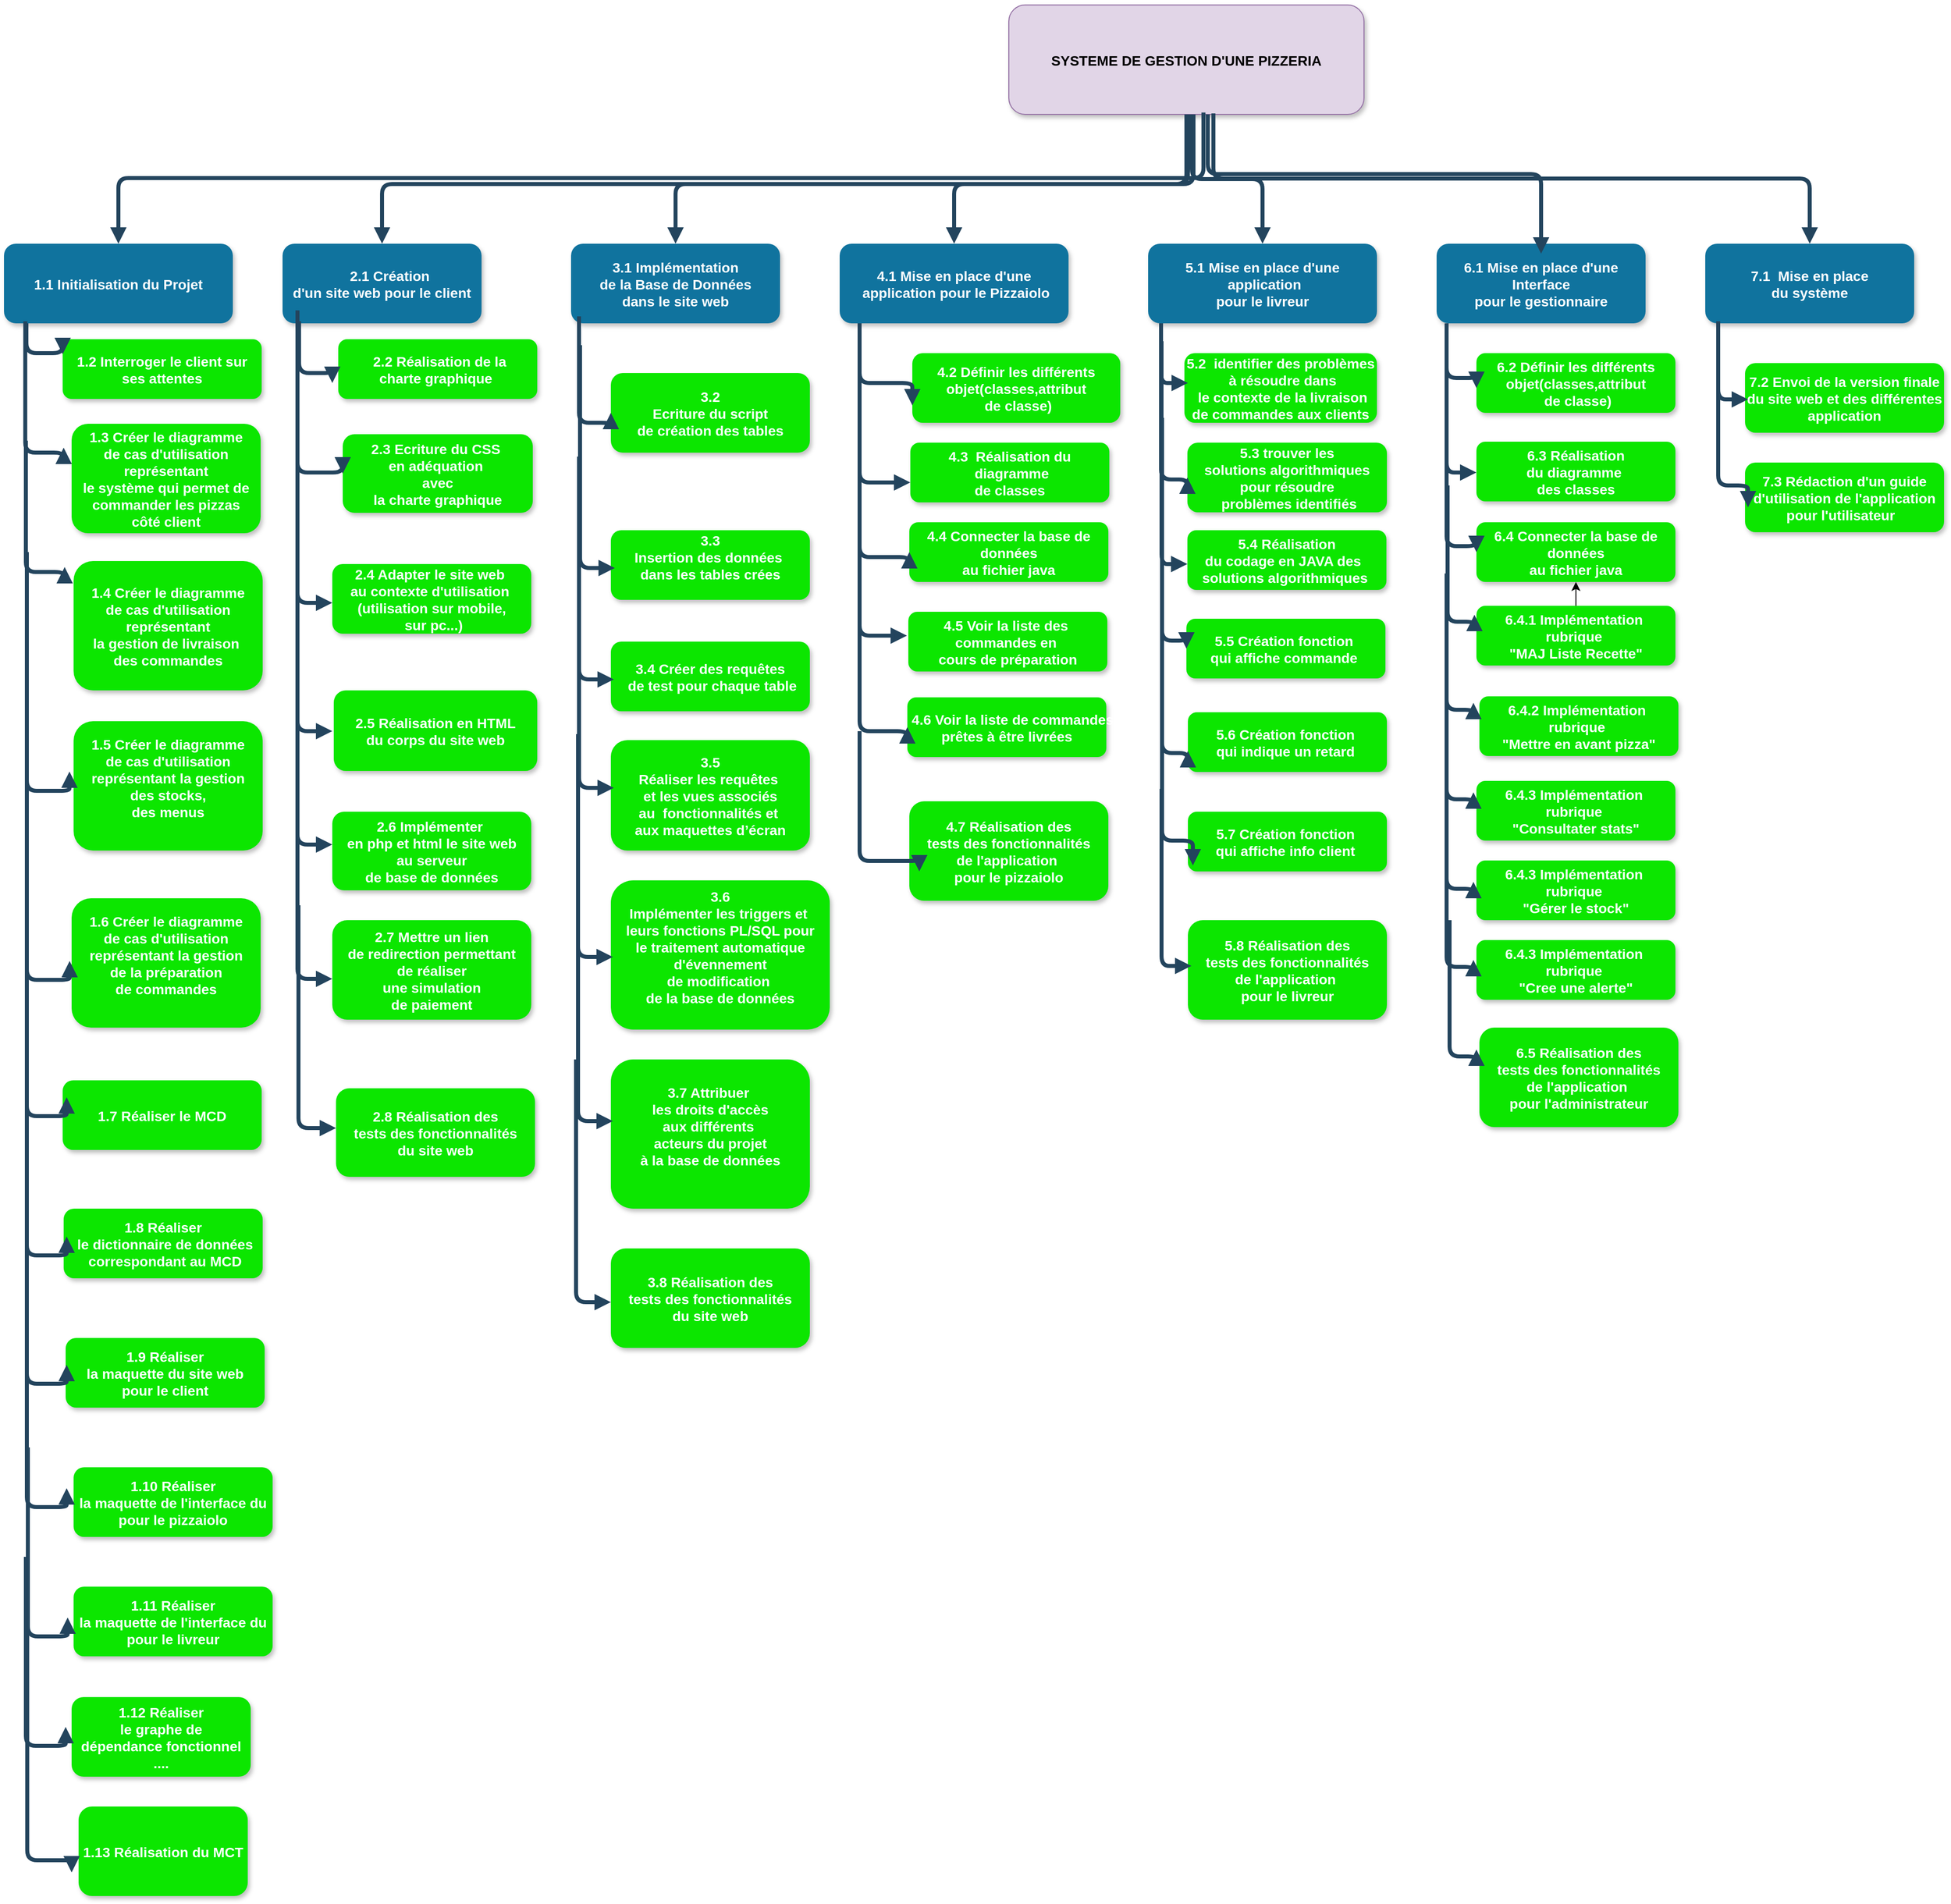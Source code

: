 <mxfile version="22.1.5" type="embed">
  <diagram name="Page-1" id="97916047-d0de-89f5-080d-49f4d83e522f">
    <mxGraphModel grid="1" page="1" gridSize="10" guides="1" tooltips="1" connect="1" arrows="1" fold="1" pageScale="1.5" pageWidth="1169" pageHeight="827" background="none" math="0" shadow="0">
      <root>
        <mxCell id="0" />
        <mxCell id="1" parent="0" />
        <mxCell id="b4056XEYe8AHmECYIVjG-31" value=" 2.2 Réalisation de la &#xa;charte graphique  " style="rounded=1;fillColor=#0ce600;strokeColor=none;shadow=1;gradientColor=none;fontStyle=1;fontColor=#FFFFFF;fontSize=14;" vertex="1" parent="1">
          <mxGeometry x="-684" y="496" width="200" height="60" as="geometry" />
        </mxCell>
        <mxCell id="2" value="SYSTEME DE GESTION D&#39;UNE PIZZERIA" style="rounded=1;fillColor=#e1d5e7;strokeColor=#9673a6;shadow=1;fontStyle=1;fontSize=14;" vertex="1" parent="1">
          <mxGeometry x="-10" y="160" width="357" height="110" as="geometry" />
        </mxCell>
        <mxCell id="4" value="    2.1 Création &#xa;d&#39;un site web pour le client" style="rounded=1;fillColor=#10739E;strokeColor=none;shadow=1;gradientColor=none;fontStyle=1;fontColor=#FFFFFF;fontSize=14;" vertex="1" parent="1">
          <mxGeometry x="-740" y="400" width="200" height="80" as="geometry" />
        </mxCell>
        <mxCell id="5" value="4.1 Mise en place d&#39;une&#xa; application pour le Pizzaiolo" style="rounded=1;fillColor=#10739E;strokeColor=none;shadow=1;gradientColor=none;fontStyle=1;fontColor=#FFFFFF;fontSize=14;" vertex="1" parent="1">
          <mxGeometry x="-180" y="400" width="230" height="80" as="geometry" />
        </mxCell>
        <mxCell id="6" value="5.1 Mise en place d&#39;une&#xa; application &#xa;pour le livreur" style="rounded=1;fillColor=#10739E;strokeColor=none;shadow=1;gradientColor=none;fontStyle=1;fontColor=#FFFFFF;fontSize=14;" vertex="1" parent="1">
          <mxGeometry x="130" y="400" width="230" height="80" as="geometry" />
        </mxCell>
        <mxCell id="13" value="6.1 Mise en place d&#39;une &#xa;Interface &#xa;pour le gestionnaire" style="rounded=1;fillColor=#10739E;strokeColor=none;shadow=1;gradientColor=none;fontStyle=1;fontColor=#FFFFFF;fontSize=14;" vertex="1" parent="1">
          <mxGeometry x="420" y="400" width="210" height="80" as="geometry" />
        </mxCell>
        <mxCell id="31" value="" style="edgeStyle=elbowEdgeStyle;elbow=vertical;strokeWidth=4;endArrow=block;endFill=1;fontStyle=1;strokeColor=#23445D;exitX=0.52;exitY=1;exitDx=0;exitDy=0;exitPerimeter=0;" edge="1" parent="1" source="2" target="4">
          <mxGeometry x="22" y="165.5" width="100" height="100" as="geometry">
            <mxPoint x="52" y="363" as="sourcePoint" />
            <mxPoint x="-488" y="155.5" as="targetPoint" />
            <Array as="points">
              <mxPoint x="-640" y="340" />
            </Array>
          </mxGeometry>
        </mxCell>
        <mxCell id="4dZL3PQgn-NynQh2-9eJ-55" value="" style="edgeStyle=elbowEdgeStyle;elbow=vertical;strokeWidth=4;endArrow=block;endFill=1;fontStyle=1;strokeColor=#23445D;entryX=0.5;entryY=0;entryDx=0;entryDy=0;" edge="1" parent="1" target="5">
          <mxGeometry x="22" y="165.5" width="100" height="100" as="geometry">
            <mxPoint x="170" y="270" as="sourcePoint" />
            <mxPoint x="-340" y="410" as="targetPoint" />
            <Array as="points">
              <mxPoint x="60" y="340" />
            </Array>
          </mxGeometry>
        </mxCell>
        <mxCell id="4dZL3PQgn-NynQh2-9eJ-56" value="" style="edgeStyle=elbowEdgeStyle;elbow=vertical;strokeWidth=4;endArrow=block;endFill=1;fontStyle=1;strokeColor=#23445D;" edge="1" parent="1" target="6">
          <mxGeometry x="22" y="165.5" width="100" height="100" as="geometry">
            <mxPoint x="174" y="270" as="sourcePoint" />
            <mxPoint x="249" y="390" as="targetPoint" />
          </mxGeometry>
        </mxCell>
        <mxCell id="4dZL3PQgn-NynQh2-9eJ-57" value="" style="edgeStyle=elbowEdgeStyle;elbow=vertical;strokeWidth=4;endArrow=block;endFill=1;fontStyle=1;strokeColor=#23445D;entryX=0.5;entryY=0;entryDx=0;entryDy=0;exitX=0.576;exitY=0.991;exitDx=0;exitDy=0;exitPerimeter=0;" edge="1" parent="1" source="2" target="gEkhw32JaakVCzLYqFkl-32">
          <mxGeometry x="22" y="165.5" width="100" height="100" as="geometry">
            <mxPoint x="470" y="271.98" as="sourcePoint" />
            <mxPoint x="825.86" y="400" as="targetPoint" />
          </mxGeometry>
        </mxCell>
        <mxCell id="4dZL3PQgn-NynQh2-9eJ-59" value="" style="edgeStyle=elbowEdgeStyle;elbow=vertical;strokeWidth=4;endArrow=block;endFill=1;fontStyle=1;strokeColor=#23445D;exitX=0.083;exitY=0.975;exitDx=0;exitDy=0;exitPerimeter=0;" edge="1" parent="1" source="4">
          <mxGeometry x="22" y="165.5" width="100" height="100" as="geometry">
            <mxPoint x="-111" y="280" as="sourcePoint" />
            <mxPoint x="-690" y="540" as="targetPoint" />
            <Array as="points">
              <mxPoint x="-720" y="530" />
            </Array>
          </mxGeometry>
        </mxCell>
        <mxCell id="xFqgKh-B2AIUKnmO74wV-63" value="3.2&#xa;Ecriture du script&#xa;de création des tables" style="rounded=1;fillColor=#0ce600;strokeColor=none;shadow=1;gradientColor=none;fontStyle=1;fontColor=#FFFFFF;fontSize=14;align=center;" vertex="1" parent="1">
          <mxGeometry x="-410" y="530" width="200" height="80" as="geometry" />
        </mxCell>
        <mxCell id="xFqgKh-B2AIUKnmO74wV-66" value="&#xa;3.1 Implémentation&#xa;de la Base de Données&#xa;dans le site web&#xa;" style="rounded=1;fillColor=#10739E;strokeColor=none;shadow=1;gradientColor=none;fontStyle=1;fontColor=#FFFFFF;fontSize=14;" vertex="1" parent="1">
          <mxGeometry x="-450" y="400" width="210" height="80" as="geometry" />
        </mxCell>
        <mxCell id="xFqgKh-B2AIUKnmO74wV-67" value="" style="edgeStyle=elbowEdgeStyle;elbow=vertical;strokeWidth=4;endArrow=block;endFill=1;fontStyle=1;strokeColor=#23445D;exitX=0.5;exitY=1;exitDx=0;exitDy=0;entryX=0.5;entryY=0;entryDx=0;entryDy=0;" edge="1" parent="1" source="2" target="xFqgKh-B2AIUKnmO74wV-66">
          <mxGeometry x="22" y="165.5" width="100" height="100" as="geometry">
            <mxPoint x="179" y="280" as="sourcePoint" />
            <mxPoint x="-630" y="410" as="targetPoint" />
            <Array as="points">
              <mxPoint x="-260" y="340" />
            </Array>
          </mxGeometry>
        </mxCell>
        <mxCell id="xFqgKh-B2AIUKnmO74wV-68" value="1.1 Initialisation du Projet" style="rounded=1;fillColor=#10739E;strokeColor=none;shadow=1;gradientColor=none;fontStyle=1;fontColor=#FFFFFF;fontSize=14;" vertex="1" parent="1">
          <mxGeometry x="-1020" y="400" width="230" height="80" as="geometry" />
        </mxCell>
        <mxCell id="xFqgKh-B2AIUKnmO74wV-69" value="" style="edgeStyle=elbowEdgeStyle;elbow=vertical;strokeWidth=4;endArrow=block;endFill=1;fontStyle=1;strokeColor=#23445D;exitX=0.548;exitY=0.983;exitDx=0;exitDy=0;exitPerimeter=0;entryX=0.5;entryY=0;entryDx=0;entryDy=0;" edge="1" parent="1" source="2" target="xFqgKh-B2AIUKnmO74wV-68">
          <mxGeometry x="22" y="165.5" width="100" height="100" as="geometry">
            <mxPoint x="179" y="280" as="sourcePoint" />
            <mxPoint x="-630" y="410" as="targetPoint" />
          </mxGeometry>
        </mxCell>
        <mxCell id="xFqgKh-B2AIUKnmO74wV-70" value="1.2 Interroger le client sur&#xa;ses attentes" style="rounded=1;fillColor=#0ce600;strokeColor=none;shadow=1;gradientColor=none;fontStyle=1;fontColor=#FFFFFF;fontSize=14;" vertex="1" parent="1">
          <mxGeometry x="-961" y="496" width="200" height="60" as="geometry" />
        </mxCell>
        <mxCell id="xFqgKh-B2AIUKnmO74wV-73" value="" style="edgeStyle=elbowEdgeStyle;elbow=vertical;strokeWidth=4;endArrow=block;endFill=1;fontStyle=1;strokeColor=#23445D;exitX=0.098;exitY=1;exitDx=0;exitDy=0;exitPerimeter=0;entryX=0;entryY=0.25;entryDx=0;entryDy=0;" edge="1" parent="1" source="xFqgKh-B2AIUKnmO74wV-68" target="xFqgKh-B2AIUKnmO74wV-70">
          <mxGeometry x="22" y="165.5" width="100" height="100" as="geometry">
            <mxPoint x="-1060" y="535" as="sourcePoint" />
            <mxPoint x="-1030" y="590" as="targetPoint" />
            <Array as="points">
              <mxPoint x="-980" y="510" />
            </Array>
          </mxGeometry>
        </mxCell>
        <mxCell id="xFqgKh-B2AIUKnmO74wV-74" value="" style="edgeStyle=elbowEdgeStyle;elbow=vertical;strokeWidth=4;endArrow=block;endFill=1;fontStyle=1;strokeColor=#23445D;exitX=0.093;exitY=0.975;exitDx=0;exitDy=0;exitPerimeter=0;entryX=0;entryY=0.25;entryDx=0;entryDy=0;" edge="1" parent="1" source="xFqgKh-B2AIUKnmO74wV-68">
          <mxGeometry x="22" y="165.5" width="100" height="100" as="geometry">
            <mxPoint x="-987" y="490" as="sourcePoint" />
            <mxPoint x="-960" y="605" as="targetPoint" />
            <Array as="points">
              <mxPoint x="-990" y="610" />
            </Array>
          </mxGeometry>
        </mxCell>
        <mxCell id="Ia60YDlyDNPnOgd3NSPN-31" value=" &#xa;2.7 Mettre un lien &#xa;de redirection permettant &#xa;de réaliser&#xa;une simulation &#xa;de paiement &#xa;" style="rounded=1;fillColor=#0ce600;strokeColor=none;shadow=1;gradientColor=none;fontStyle=1;fontColor=#FFFFFF;fontSize=14;" vertex="1" parent="1">
          <mxGeometry x="-690" y="1080" width="200" height="100" as="geometry" />
        </mxCell>
        <mxCell id="kDC0AqktA98Wi7cQAAbO-31" value="" style="edgeStyle=elbowEdgeStyle;elbow=vertical;strokeWidth=4;endArrow=block;endFill=1;fontStyle=1;strokeColor=#23445D;exitX=0.075;exitY=1.013;exitDx=0;exitDy=0;exitPerimeter=0;entryX=0;entryY=0.25;entryDx=0;entryDy=0;" edge="1" parent="1">
          <mxGeometry x="22" y="165.5" width="100" height="100" as="geometry">
            <mxPoint x="-725" y="537" as="sourcePoint" />
            <mxPoint x="-690" y="761" as="targetPoint" />
            <Array as="points">
              <mxPoint x="-710" y="761" />
            </Array>
          </mxGeometry>
        </mxCell>
        <mxCell id="kDC0AqktA98Wi7cQAAbO-33" value="" style="edgeStyle=elbowEdgeStyle;elbow=vertical;strokeWidth=4;endArrow=block;endFill=1;fontStyle=1;strokeColor=#23445D;exitX=0.075;exitY=1.013;exitDx=0;exitDy=0;exitPerimeter=0;entryX=0;entryY=0.25;entryDx=0;entryDy=0;" edge="1" parent="1">
          <mxGeometry x="22" y="165.5" width="100" height="100" as="geometry">
            <mxPoint x="-725" y="666" as="sourcePoint" />
            <mxPoint x="-690" y="890" as="targetPoint" />
            <Array as="points">
              <mxPoint x="-710" y="890" />
            </Array>
          </mxGeometry>
        </mxCell>
        <mxCell id="gEkhw32JaakVCzLYqFkl-32" value="7.1   Mise en place&#xa;du système" style="rounded=1;fillColor=#10739E;strokeColor=none;shadow=1;gradientColor=none;fontStyle=1;fontColor=#FFFFFF;fontSize=14;" vertex="1" parent="1">
          <mxGeometry x="690" y="400" width="210" height="80" as="geometry" />
        </mxCell>
        <mxCell id="gEkhw32JaakVCzLYqFkl-34" value="" style="edgeStyle=elbowEdgeStyle;elbow=vertical;strokeWidth=4;endArrow=block;endFill=1;fontStyle=1;strokeColor=#23445D;entryX=0.5;entryY=0;entryDx=0;entryDy=0;" edge="1" parent="1" source="2">
          <mxGeometry x="22" y="165.5" width="100" height="100" as="geometry">
            <mxPoint x="179" y="282" as="sourcePoint" />
            <mxPoint x="525" y="410" as="targetPoint" />
            <Array as="points">
              <mxPoint x="190" y="330" />
              <mxPoint x="530" y="340" />
            </Array>
          </mxGeometry>
        </mxCell>
        <mxCell id="gEkhw32JaakVCzLYqFkl-37" value="&#xa;4.2 Définir les différents &#xa;objet(classes,attribut&#xa; de classe)&#xa;" style="rounded=1;fillColor=#0ce600;strokeColor=none;shadow=1;gradientColor=none;fontStyle=1;fontColor=#FFFFFF;fontSize=14;" vertex="1" parent="1">
          <mxGeometry x="-107" y="510" width="209" height="70" as="geometry" />
        </mxCell>
        <mxCell id="gEkhw32JaakVCzLYqFkl-38" value="4.3  Réalisation du&#xa; diagramme &#xa;de classes" style="rounded=1;fillColor=#0ce600;strokeColor=none;shadow=1;gradientColor=none;fontStyle=1;fontColor=#FFFFFF;fontSize=14;" vertex="1" parent="1">
          <mxGeometry x="-109" y="600" width="200" height="60" as="geometry" />
        </mxCell>
        <mxCell id="gEkhw32JaakVCzLYqFkl-39" value="4.4 Connecter la base de &#xa;données &#xa;au fichier java" style="rounded=1;fillColor=#0ce600;strokeColor=none;shadow=1;gradientColor=none;fontStyle=1;fontColor=#FFFFFF;fontSize=14;" vertex="1" parent="1">
          <mxGeometry x="-110" y="680" width="200" height="60" as="geometry" />
        </mxCell>
        <mxCell id="gEkhw32JaakVCzLYqFkl-40" value="5.2  identifier des problèmes &#xa; à résoudre dans&#xa; le contexte de la livraison &#xa;de commandes aux clients" style="rounded=1;fillColor=#0ce600;strokeColor=none;shadow=1;gradientColor=none;fontStyle=1;fontColor=#FFFFFF;fontSize=14;" vertex="1" parent="1">
          <mxGeometry x="166.5" y="510" width="193.5" height="70" as="geometry" />
        </mxCell>
        <mxCell id="gEkhw32JaakVCzLYqFkl-41" value="5.3 trouver les &#xa;solutions algorithmiques&#xa;pour résoudre&#xa; problèmes identifiés" style="rounded=1;fillColor=#0ce600;strokeColor=none;shadow=1;gradientColor=none;fontStyle=1;fontColor=#FFFFFF;fontSize=14;" vertex="1" parent="1">
          <mxGeometry x="169.5" y="600" width="200.5" height="70" as="geometry" />
        </mxCell>
        <mxCell id="gEkhw32JaakVCzLYqFkl-42" value="5.4 Réalisation &#xa;du codage en JAVA des  &#xa;solutions algorithmiques " style="rounded=1;fillColor=#0ce600;strokeColor=none;shadow=1;gradientColor=none;fontStyle=1;fontColor=#FFFFFF;fontSize=14;" vertex="1" parent="1">
          <mxGeometry x="169.5" y="688" width="200" height="60" as="geometry" />
        </mxCell>
        <mxCell id="gEkhw32JaakVCzLYqFkl-43" value="&#xa;6.2 Définir les différents&#xa;objet(classes,attribut&#xa; de classe)&#xa;" style="rounded=1;fillColor=#0ce600;strokeColor=none;shadow=1;gradientColor=none;fontStyle=1;fontColor=#FFFFFF;fontSize=14;" vertex="1" parent="1">
          <mxGeometry x="460" y="510" width="200" height="60" as="geometry" />
        </mxCell>
        <mxCell id="gEkhw32JaakVCzLYqFkl-44" value="6.3  Réalisation &#xa;du diagramme &#xa;des classes" style="rounded=1;fillColor=#0ce600;strokeColor=none;shadow=1;gradientColor=none;fontStyle=1;fontColor=#FFFFFF;fontSize=14;" vertex="1" parent="1">
          <mxGeometry x="460" y="599" width="200" height="60" as="geometry" />
        </mxCell>
        <mxCell id="gEkhw32JaakVCzLYqFkl-45" value="6.4 Connecter la base de&#xa;données&#xa;au fichier java" style="rounded=1;fillColor=#0ce600;strokeColor=none;shadow=1;gradientColor=none;fontStyle=1;fontColor=#FFFFFF;fontSize=14;" vertex="1" parent="1">
          <mxGeometry x="460" y="680" width="200" height="60" as="geometry" />
        </mxCell>
        <mxCell id="gEkhw32JaakVCzLYqFkl-49" value="    4.6 Voir la liste de commandes &#xa;prêtes à être livrées" style="rounded=1;fillColor=#0ce600;strokeColor=none;shadow=1;gradientColor=none;fontStyle=1;fontColor=#FFFFFF;fontSize=14;" vertex="1" parent="1">
          <mxGeometry x="-112" y="856" width="200" height="60" as="geometry" />
        </mxCell>
        <mxCell id="FClE2HrGQr8aJWmoIfiY-32" value="3.3&#xa;Insertion des données &#xa;dans les tables crées&#xa;" style="rounded=1;fillColor=#0ce600;strokeColor=none;shadow=1;gradientColor=none;fontStyle=1;fontColor=#FFFFFF;fontSize=14;" vertex="1" parent="1">
          <mxGeometry x="-410" y="688" width="200" height="70" as="geometry" />
        </mxCell>
        <mxCell id="FClE2HrGQr8aJWmoIfiY-33" value="&#xa;3.4 Créer des requêtes&#xa; de test pour chaque table &#xa;" style="rounded=1;fillColor=#0ce600;strokeColor=none;shadow=1;gradientColor=none;fontStyle=1;fontColor=#FFFFFF;fontSize=14;" vertex="1" parent="1">
          <mxGeometry x="-410" y="800" width="200" height="70" as="geometry" />
        </mxCell>
        <mxCell id="gEkhw32JaakVCzLYqFkl-50" value="&#xa;&#xa;&#xa;4.5 Voir la liste des &#xa;commandes en &#xa;cours de préparation&#xa;&#xa;&#xa;" style="rounded=1;fillColor=#0ce600;strokeColor=none;shadow=1;gradientColor=none;fontStyle=1;fontColor=#FFFFFF;fontSize=14;" vertex="1" parent="1">
          <mxGeometry x="-111" y="770" width="200" height="60" as="geometry" />
        </mxCell>
        <mxCell id="gEkhw32JaakVCzLYqFkl-51" value="5.5 Création fonction &#xa;qui affiche commande  " style="rounded=1;fillColor=#0ce600;strokeColor=none;shadow=1;gradientColor=none;fontStyle=1;fontColor=#FFFFFF;fontSize=14;" vertex="1" parent="1">
          <mxGeometry x="168.5" y="777" width="200" height="60" as="geometry" />
        </mxCell>
        <mxCell id="FClE2HrGQr8aJWmoIfiY-34" value="&#xa;3.6&#xa;Implémenter les triggers et &#xa;leurs fonctions PL/SQL pour&#xa;le traitement automatique&#xa;d&#39;évennement &#xa;de modification &#xa;de la base de données&#xa;&#xa;" style="rounded=1;fillColor=#0ce600;strokeColor=none;shadow=1;gradientColor=none;fontStyle=1;fontColor=#FFFFFF;fontSize=14;" vertex="1" parent="1">
          <mxGeometry x="-410" y="1040" width="220" height="150" as="geometry" />
        </mxCell>
        <mxCell id="FClE2HrGQr8aJWmoIfiY-35" value="3.5&#xa;Réaliser les requêtes &#xa;et les vues associés &#xa;au  fonctionnalités et &#xa;aux maquettes d’écran" style="rounded=1;fillColor=#0ce600;strokeColor=none;shadow=1;gradientColor=none;fontStyle=1;fontColor=#FFFFFF;fontSize=14;" vertex="1" parent="1">
          <mxGeometry x="-410" y="899" width="200" height="111" as="geometry" />
        </mxCell>
        <mxCell id="gEkhw32JaakVCzLYqFkl-55" value="5.6 Création fonction &#xa;qui indique un retard  " style="rounded=1;fillColor=#0ce600;strokeColor=none;shadow=1;gradientColor=none;fontStyle=1;fontColor=#FFFFFF;fontSize=14;" vertex="1" parent="1">
          <mxGeometry x="170" y="871" width="200" height="60" as="geometry" />
        </mxCell>
        <mxCell id="gEkhw32JaakVCzLYqFkl-56" value="5.7 Création fonction &#xa;qui affiche info client  " style="rounded=1;fillColor=#0ce600;strokeColor=none;shadow=1;gradientColor=none;fontStyle=1;fontColor=#FFFFFF;fontSize=14;" vertex="1" parent="1">
          <mxGeometry x="170" y="971" width="200" height="60" as="geometry" />
        </mxCell>
        <mxCell id="jW99jrNJr0-X5BaTXyNY-36" value="" style="edgeStyle=orthogonalEdgeStyle;rounded=0;orthogonalLoop=1;jettySize=auto;html=1;" edge="1" parent="1" source="gEkhw32JaakVCzLYqFkl-57" target="gEkhw32JaakVCzLYqFkl-45">
          <mxGeometry relative="1" as="geometry" />
        </mxCell>
        <mxCell id="gEkhw32JaakVCzLYqFkl-57" value="6.4.1 Implémentation &#xa;rubrique &#xa;&quot;MAJ Liste Recette&quot; " style="rounded=1;fillColor=#0ce600;strokeColor=none;shadow=1;gradientColor=none;fontStyle=1;fontColor=#FFFFFF;fontSize=14;" vertex="1" parent="1">
          <mxGeometry x="460" y="764" width="200" height="60" as="geometry" />
        </mxCell>
        <mxCell id="gEkhw32JaakVCzLYqFkl-58" value="6.4.2 Implémentation &#xa;rubrique &#xa;&quot;Mettre en avant pizza&quot; " style="rounded=1;fillColor=#0ce600;strokeColor=none;shadow=1;gradientColor=none;fontStyle=1;fontColor=#FFFFFF;fontSize=14;" vertex="1" parent="1">
          <mxGeometry x="463" y="855" width="200" height="60" as="geometry" />
        </mxCell>
        <mxCell id="gEkhw32JaakVCzLYqFkl-59" value="6.4.3 Implémentation &#xa;rubrique &#xa;&quot;Consultater stats&quot; " style="rounded=1;fillColor=#0ce600;strokeColor=none;shadow=1;gradientColor=none;fontStyle=1;fontColor=#FFFFFF;fontSize=14;" vertex="1" parent="1">
          <mxGeometry x="460" y="940" width="200" height="60" as="geometry" />
        </mxCell>
        <mxCell id="gEkhw32JaakVCzLYqFkl-60" value="6.4.3 Implémentation &#xa;rubrique &#xa;&quot;Gérer le stock&quot; " style="rounded=1;fillColor=#0ce600;strokeColor=none;shadow=1;gradientColor=none;fontStyle=1;fontColor=#FFFFFF;fontSize=14;" vertex="1" parent="1">
          <mxGeometry x="460" y="1020" width="200" height="60" as="geometry" />
        </mxCell>
        <mxCell id="gEkhw32JaakVCzLYqFkl-61" value="6.4.3 Implémentation &#xa;rubrique &#xa;&quot;Cree une alerte&quot; " style="rounded=1;fillColor=#0ce600;strokeColor=none;shadow=1;gradientColor=none;fontStyle=1;fontColor=#FFFFFF;fontSize=14;" vertex="1" parent="1">
          <mxGeometry x="460" y="1100" width="200" height="60" as="geometry" />
        </mxCell>
        <mxCell id="aYWzIe7hV-NWGk3MUi0T-36" value="7.3 Rédaction d&#39;un guide &#xa;d&#39;utilisation de l&#39;application &#xa;pour l&#39;utilisateur  " style="rounded=1;fillColor=#0ce600;strokeColor=none;shadow=1;gradientColor=none;fontStyle=1;fontColor=#FFFFFF;fontSize=14;" vertex="1" parent="1">
          <mxGeometry x="730" y="620" width="200" height="70" as="geometry" />
        </mxCell>
        <mxCell id="aYWzIe7hV-NWGk3MUi0T-37" value="7.2 Envoi de la version finale&#xa;du site web et des différentes &#xa;application" style="rounded=1;fillColor=#0ce600;strokeColor=none;shadow=1;gradientColor=none;fontStyle=1;fontColor=#FFFFFF;fontSize=14;" vertex="1" parent="1">
          <mxGeometry x="730" y="520" width="200" height="70" as="geometry" />
        </mxCell>
        <mxCell id="aYWzIe7hV-NWGk3MUi0T-41" value="" style="edgeStyle=elbowEdgeStyle;elbow=vertical;strokeWidth=4;endArrow=block;endFill=1;fontStyle=1;strokeColor=#23445D;exitX=0.085;exitY=1.038;exitDx=0;exitDy=0;exitPerimeter=0;entryX=0;entryY=0.5;entryDx=0;entryDy=0;" edge="1" parent="1" target="xFqgKh-B2AIUKnmO74wV-63">
          <mxGeometry x="22" y="165.5" width="100" height="100" as="geometry">
            <mxPoint x="-442" y="473" as="sourcePoint" />
            <mxPoint x="-410" y="610" as="targetPoint" />
            <Array as="points">
              <mxPoint x="-410" y="580" />
            </Array>
          </mxGeometry>
        </mxCell>
        <mxCell id="aYWzIe7hV-NWGk3MUi0T-42" value="" style="edgeStyle=elbowEdgeStyle;elbow=vertical;strokeWidth=4;endArrow=block;endFill=1;fontStyle=1;strokeColor=#23445D;exitX=0.075;exitY=1.013;exitDx=0;exitDy=0;exitPerimeter=0;entryX=0;entryY=0.25;entryDx=0;entryDy=0;" edge="1" parent="1">
          <mxGeometry x="22" y="165.5" width="100" height="100" as="geometry">
            <mxPoint x="-441" y="502" as="sourcePoint" />
            <mxPoint x="-406" y="726" as="targetPoint" />
            <Array as="points">
              <mxPoint x="-426" y="726" />
            </Array>
          </mxGeometry>
        </mxCell>
        <mxCell id="aYWzIe7hV-NWGk3MUi0T-43" value="" style="edgeStyle=elbowEdgeStyle;elbow=vertical;strokeWidth=4;endArrow=block;endFill=1;fontStyle=1;strokeColor=#23445D;exitX=0.075;exitY=1.013;exitDx=0;exitDy=0;exitPerimeter=0;entryX=0;entryY=0.25;entryDx=0;entryDy=0;" edge="1" parent="1">
          <mxGeometry x="22" y="165.5" width="100" height="100" as="geometry">
            <mxPoint x="-442" y="614" as="sourcePoint" />
            <mxPoint x="-407" y="838" as="targetPoint" />
            <Array as="points">
              <mxPoint x="-427" y="838" />
            </Array>
          </mxGeometry>
        </mxCell>
        <mxCell id="aYWzIe7hV-NWGk3MUi0T-44" value="" style="edgeStyle=elbowEdgeStyle;elbow=vertical;strokeWidth=4;endArrow=block;endFill=1;fontStyle=1;strokeColor=#23445D;exitX=0.075;exitY=1.013;exitDx=0;exitDy=0;exitPerimeter=0;entryX=0;entryY=0.25;entryDx=0;entryDy=0;" edge="1" parent="1">
          <mxGeometry x="22" y="165.5" width="100" height="100" as="geometry">
            <mxPoint x="-442" y="723" as="sourcePoint" />
            <mxPoint x="-407" y="947" as="targetPoint" />
            <Array as="points">
              <mxPoint x="-427" y="947" />
            </Array>
          </mxGeometry>
        </mxCell>
        <mxCell id="aYWzIe7hV-NWGk3MUi0T-49" value="" style="edgeStyle=elbowEdgeStyle;elbow=vertical;strokeWidth=4;endArrow=block;endFill=1;fontStyle=1;strokeColor=#23445D;exitX=0.1;exitY=1.063;exitDx=0;exitDy=0;exitPerimeter=0;entryX=0;entryY=0.75;entryDx=0;entryDy=0;" edge="1" parent="1" target="gEkhw32JaakVCzLYqFkl-37">
          <mxGeometry x="22" y="165.5" width="100" height="100" as="geometry">
            <mxPoint x="-160" y="480" as="sourcePoint" />
            <mxPoint x="-130" y="530" as="targetPoint" />
            <Array as="points">
              <mxPoint x="-140" y="540" />
            </Array>
          </mxGeometry>
        </mxCell>
        <mxCell id="aYWzIe7hV-NWGk3MUi0T-50" value="" style="edgeStyle=elbowEdgeStyle;elbow=vertical;strokeWidth=4;endArrow=block;endFill=1;fontStyle=1;strokeColor=#23445D;exitX=0.085;exitY=1.038;exitDx=0;exitDy=0;exitPerimeter=0;" edge="1" parent="1">
          <mxGeometry x="22" y="165.5" width="100" height="100" as="geometry">
            <mxPoint x="430" y="493" as="sourcePoint" />
            <mxPoint x="460" y="630" as="targetPoint" />
            <Array as="points">
              <mxPoint x="433" y="630" />
            </Array>
          </mxGeometry>
        </mxCell>
        <mxCell id="aYWzIe7hV-NWGk3MUi0T-51" value="" style="edgeStyle=elbowEdgeStyle;elbow=vertical;strokeWidth=4;endArrow=block;endFill=1;fontStyle=1;strokeColor=#23445D;exitX=0.075;exitY=1.013;exitDx=0;exitDy=0;exitPerimeter=0;entryX=0;entryY=0.5;entryDx=0;entryDy=0;" edge="1" parent="1" target="gEkhw32JaakVCzLYqFkl-39">
          <mxGeometry x="22" y="165.5" width="100" height="100" as="geometry">
            <mxPoint x="-160" y="491" as="sourcePoint" />
            <mxPoint x="-125" y="715" as="targetPoint" />
            <Array as="points">
              <mxPoint x="-145" y="715" />
            </Array>
          </mxGeometry>
        </mxCell>
        <mxCell id="aYWzIe7hV-NWGk3MUi0T-52" value="" style="edgeStyle=elbowEdgeStyle;elbow=vertical;strokeWidth=4;endArrow=block;endFill=1;fontStyle=1;strokeColor=#23445D;exitX=0.075;exitY=1.013;exitDx=0;exitDy=0;exitPerimeter=0;entryX=-0.007;entryY=0.4;entryDx=0;entryDy=0;entryPerimeter=0;" edge="1" parent="1" target="gEkhw32JaakVCzLYqFkl-50">
          <mxGeometry x="22" y="165.5" width="100" height="100" as="geometry">
            <mxPoint x="-160" y="570" as="sourcePoint" />
            <mxPoint x="-125" y="794" as="targetPoint" />
            <Array as="points">
              <mxPoint x="-145" y="794" />
            </Array>
          </mxGeometry>
        </mxCell>
        <mxCell id="aYWzIe7hV-NWGk3MUi0T-56" value="" style="edgeStyle=elbowEdgeStyle;elbow=vertical;strokeWidth=4;endArrow=block;endFill=1;fontStyle=1;strokeColor=#23445D;exitX=0.075;exitY=1.013;exitDx=0;exitDy=0;exitPerimeter=0;entryX=0;entryY=0.5;entryDx=0;entryDy=0;" edge="1" parent="1" target="gEkhw32JaakVCzLYqFkl-49">
          <mxGeometry x="22" y="165.5" width="100" height="100" as="geometry">
            <mxPoint x="-160" y="750" as="sourcePoint" />
            <mxPoint x="-125" y="974" as="targetPoint" />
            <Array as="points">
              <mxPoint x="-140" y="890" />
            </Array>
          </mxGeometry>
        </mxCell>
        <mxCell id="aYWzIe7hV-NWGk3MUi0T-57" value="" style="edgeStyle=elbowEdgeStyle;elbow=vertical;strokeWidth=4;endArrow=block;endFill=1;fontStyle=1;strokeColor=#23445D;exitX=0.1;exitY=1.063;exitDx=0;exitDy=0;exitPerimeter=0;" edge="1" parent="1">
          <mxGeometry x="22" y="165.5" width="100" height="100" as="geometry">
            <mxPoint x="143" y="480" as="sourcePoint" />
            <mxPoint x="170" y="540" as="targetPoint" />
            <Array as="points">
              <mxPoint x="163" y="540" />
            </Array>
          </mxGeometry>
        </mxCell>
        <mxCell id="aYWzIe7hV-NWGk3MUi0T-58" value="" style="edgeStyle=elbowEdgeStyle;elbow=vertical;strokeWidth=4;endArrow=block;endFill=1;fontStyle=1;strokeColor=#23445D;exitX=0.085;exitY=1.038;exitDx=0;exitDy=0;exitPerimeter=0;entryX=0;entryY=0.5;entryDx=0;entryDy=0;" edge="1" parent="1" target="gEkhw32JaakVCzLYqFkl-41">
          <mxGeometry x="22" y="165.5" width="100" height="100" as="geometry">
            <mxPoint x="143" y="500" as="sourcePoint" />
            <mxPoint x="194" y="637" as="targetPoint" />
            <Array as="points">
              <mxPoint x="146" y="637" />
            </Array>
          </mxGeometry>
        </mxCell>
        <mxCell id="aYWzIe7hV-NWGk3MUi0T-59" value="" style="edgeStyle=elbowEdgeStyle;elbow=vertical;strokeWidth=4;endArrow=block;endFill=1;fontStyle=1;strokeColor=#23445D;exitX=0.075;exitY=1.013;exitDx=0;exitDy=0;exitPerimeter=0;" edge="1" parent="1" target="gEkhw32JaakVCzLYqFkl-42">
          <mxGeometry x="22" y="165.5" width="100" height="100" as="geometry">
            <mxPoint x="143.5" y="498" as="sourcePoint" />
            <mxPoint x="160" y="720" as="targetPoint" />
            <Array as="points">
              <mxPoint x="158.5" y="722" />
            </Array>
          </mxGeometry>
        </mxCell>
        <mxCell id="aYWzIe7hV-NWGk3MUi0T-60" value="" style="edgeStyle=elbowEdgeStyle;elbow=vertical;strokeWidth=4;endArrow=block;endFill=1;fontStyle=1;strokeColor=#23445D;exitX=0.075;exitY=1.013;exitDx=0;exitDy=0;exitPerimeter=0;entryX=0;entryY=0.5;entryDx=0;entryDy=0;" edge="1" parent="1" target="gEkhw32JaakVCzLYqFkl-51">
          <mxGeometry x="22" y="165.5" width="100" height="100" as="geometry">
            <mxPoint x="144" y="575" as="sourcePoint" />
            <mxPoint x="193" y="799" as="targetPoint" />
            <Array as="points">
              <mxPoint x="159" y="799" />
            </Array>
          </mxGeometry>
        </mxCell>
        <mxCell id="aYWzIe7hV-NWGk3MUi0T-61" value="" style="edgeStyle=elbowEdgeStyle;elbow=vertical;strokeWidth=4;endArrow=block;endFill=1;fontStyle=1;strokeColor=#23445D;exitX=0.075;exitY=1.013;exitDx=0;exitDy=0;exitPerimeter=0;" edge="1" parent="1">
          <mxGeometry x="22" y="165.5" width="100" height="100" as="geometry">
            <mxPoint x="144" y="688" as="sourcePoint" />
            <mxPoint x="170" y="910" as="targetPoint" />
            <Array as="points">
              <mxPoint x="159" y="912" />
            </Array>
          </mxGeometry>
        </mxCell>
        <mxCell id="aYWzIe7hV-NWGk3MUi0T-62" value="" style="edgeStyle=elbowEdgeStyle;elbow=vertical;strokeWidth=4;endArrow=block;endFill=1;fontStyle=1;strokeColor=#23445D;exitX=0.075;exitY=1.013;exitDx=0;exitDy=0;exitPerimeter=0;entryX=0.025;entryY=0.9;entryDx=0;entryDy=0;entryPerimeter=0;" edge="1" parent="1" target="gEkhw32JaakVCzLYqFkl-56">
          <mxGeometry x="22" y="165.5" width="100" height="100" as="geometry">
            <mxPoint x="144" y="810" as="sourcePoint" />
            <mxPoint x="160" y="1000" as="targetPoint" />
            <Array as="points">
              <mxPoint x="144" y="1000" />
            </Array>
          </mxGeometry>
        </mxCell>
        <mxCell id="aYWzIe7hV-NWGk3MUi0T-64" value="" style="edgeStyle=elbowEdgeStyle;elbow=vertical;strokeWidth=4;endArrow=block;endFill=1;fontStyle=1;strokeColor=#23445D;exitX=0.075;exitY=1.013;exitDx=0;exitDy=0;exitPerimeter=0;entryX=0;entryY=0.5;entryDx=0;entryDy=0;" edge="1" parent="1" target="gEkhw32JaakVCzLYqFkl-45">
          <mxGeometry x="22" y="165.5" width="100" height="100" as="geometry">
            <mxPoint x="430" y="480" as="sourcePoint" />
            <mxPoint x="444.6" y="702.98" as="targetPoint" />
            <Array as="points">
              <mxPoint x="445" y="704" />
            </Array>
          </mxGeometry>
        </mxCell>
        <mxCell id="aYWzIe7hV-NWGk3MUi0T-67" value="" style="edgeStyle=elbowEdgeStyle;elbow=vertical;strokeWidth=4;endArrow=block;endFill=1;fontStyle=1;strokeColor=#23445D;exitX=0.1;exitY=1.063;exitDx=0;exitDy=0;exitPerimeter=0;" edge="1" parent="1">
          <mxGeometry x="22" y="165.5" width="100" height="100" as="geometry">
            <mxPoint x="430" y="490" as="sourcePoint" />
            <mxPoint x="460" y="545" as="targetPoint" />
            <Array as="points">
              <mxPoint x="430" y="535" />
            </Array>
          </mxGeometry>
        </mxCell>
        <mxCell id="aYWzIe7hV-NWGk3MUi0T-68" value="" style="edgeStyle=elbowEdgeStyle;elbow=vertical;strokeWidth=4;endArrow=block;endFill=1;fontStyle=1;strokeColor=#23445D;exitX=0.085;exitY=1.038;exitDx=0;exitDy=0;exitPerimeter=0;entryX=0;entryY=0.5;entryDx=0;entryDy=0;" edge="1" parent="1">
          <mxGeometry x="22" y="165.5" width="100" height="100" as="geometry">
            <mxPoint x="431" y="643" as="sourcePoint" />
            <mxPoint x="458" y="773" as="targetPoint" />
            <Array as="points">
              <mxPoint x="434" y="780" />
            </Array>
          </mxGeometry>
        </mxCell>
        <mxCell id="aYWzIe7hV-NWGk3MUi0T-72" value="" style="edgeStyle=elbowEdgeStyle;elbow=vertical;strokeWidth=4;endArrow=block;endFill=1;fontStyle=1;strokeColor=#23445D;exitX=0.085;exitY=1.038;exitDx=0;exitDy=0;exitPerimeter=0;entryX=0;entryY=0.5;entryDx=0;entryDy=0;" edge="1" parent="1">
          <mxGeometry x="22" y="165.5" width="100" height="100" as="geometry">
            <mxPoint x="430" y="731.5" as="sourcePoint" />
            <mxPoint x="457" y="861.5" as="targetPoint" />
            <Array as="points">
              <mxPoint x="433" y="868.5" />
            </Array>
          </mxGeometry>
        </mxCell>
        <mxCell id="aYWzIe7hV-NWGk3MUi0T-74" value="" style="edgeStyle=elbowEdgeStyle;elbow=vertical;strokeWidth=4;endArrow=block;endFill=1;fontStyle=1;strokeColor=#23445D;exitX=0.085;exitY=1.038;exitDx=0;exitDy=0;exitPerimeter=0;entryX=0;entryY=0.5;entryDx=0;entryDy=0;" edge="1" parent="1">
          <mxGeometry x="22" y="165.5" width="100" height="100" as="geometry">
            <mxPoint x="430" y="821.5" as="sourcePoint" />
            <mxPoint x="457" y="951.5" as="targetPoint" />
            <Array as="points">
              <mxPoint x="433" y="958.5" />
            </Array>
          </mxGeometry>
        </mxCell>
        <mxCell id="aYWzIe7hV-NWGk3MUi0T-78" value="" style="edgeStyle=elbowEdgeStyle;elbow=vertical;strokeWidth=4;endArrow=block;endFill=1;fontStyle=1;strokeColor=#23445D;exitX=0.085;exitY=1.038;exitDx=0;exitDy=0;exitPerimeter=0;entryX=0;entryY=0.5;entryDx=0;entryDy=0;" edge="1" parent="1">
          <mxGeometry x="22" y="165.5" width="100" height="100" as="geometry">
            <mxPoint x="430" y="911.5" as="sourcePoint" />
            <mxPoint x="457" y="1041.5" as="targetPoint" />
            <Array as="points">
              <mxPoint x="433" y="1048.5" />
            </Array>
          </mxGeometry>
        </mxCell>
        <mxCell id="aYWzIe7hV-NWGk3MUi0T-79" value="" style="edgeStyle=elbowEdgeStyle;elbow=vertical;strokeWidth=4;endArrow=block;endFill=1;fontStyle=1;strokeColor=#23445D;exitX=0.085;exitY=1.038;exitDx=0;exitDy=0;exitPerimeter=0;entryX=0;entryY=0.5;entryDx=0;entryDy=0;" edge="1" parent="1">
          <mxGeometry x="22" y="165.5" width="100" height="100" as="geometry">
            <mxPoint x="430" y="990" as="sourcePoint" />
            <mxPoint x="457" y="1120" as="targetPoint" />
            <Array as="points">
              <mxPoint x="433" y="1127" />
            </Array>
          </mxGeometry>
        </mxCell>
        <mxCell id="aYWzIe7hV-NWGk3MUi0T-86" value="" style="edgeStyle=elbowEdgeStyle;elbow=vertical;strokeWidth=4;endArrow=block;endFill=1;fontStyle=1;strokeColor=#23445D;entryX=0;entryY=0.75;entryDx=0;entryDy=0;" edge="1" parent="1">
          <mxGeometry x="22" y="165.5" width="100" height="100" as="geometry">
            <mxPoint x="703" y="480" as="sourcePoint" />
            <mxPoint x="733" y="665" as="targetPoint" />
            <Array as="points">
              <mxPoint x="718" y="643" />
            </Array>
          </mxGeometry>
        </mxCell>
        <mxCell id="aYWzIe7hV-NWGk3MUi0T-87" value="" style="edgeStyle=elbowEdgeStyle;elbow=vertical;strokeWidth=4;endArrow=block;endFill=1;fontStyle=1;strokeColor=#23445D;exitX=0.085;exitY=1.038;exitDx=0;exitDy=0;exitPerimeter=0;" edge="1" parent="1" target="gEkhw32JaakVCzLYqFkl-38">
          <mxGeometry x="22" y="165.5" width="100" height="100" as="geometry">
            <mxPoint x="-160" y="503" as="sourcePoint" />
            <mxPoint x="-130" y="640" as="targetPoint" />
            <Array as="points">
              <mxPoint x="-157" y="640" />
            </Array>
          </mxGeometry>
        </mxCell>
        <mxCell id="aYWzIe7hV-NWGk3MUi0T-88" value="" style="edgeStyle=elbowEdgeStyle;elbow=vertical;strokeWidth=4;endArrow=block;endFill=1;fontStyle=1;strokeColor=#23445D;" edge="1" parent="1">
          <mxGeometry x="22" y="165.5" width="100" height="100" as="geometry">
            <mxPoint x="703" y="478" as="sourcePoint" />
            <mxPoint x="733" y="556.5" as="targetPoint" />
            <Array as="points">
              <mxPoint x="706" y="556.5" />
            </Array>
          </mxGeometry>
        </mxCell>
        <mxCell id="5yvifH_jUkeHoA9U3IKA-34" value="1.4 Créer le diagramme&#xa;de cas d&#39;utilisation&#xa;représentant &#xa;la gestion de livraison &#xa;des commandes" style="rounded=1;fillColor=#0ce600;strokeColor=none;shadow=1;gradientColor=none;fontStyle=1;fontColor=#FFFFFF;fontSize=14;" vertex="1" parent="1">
          <mxGeometry x="-950" y="719" width="190" height="130" as="geometry" />
        </mxCell>
        <mxCell id="5yvifH_jUkeHoA9U3IKA-40" value="" style="edgeStyle=elbowEdgeStyle;elbow=vertical;strokeWidth=4;endArrow=block;endFill=1;fontStyle=1;strokeColor=#23445D;exitX=0.075;exitY=1.013;exitDx=0;exitDy=0;exitPerimeter=0;entryX=0;entryY=0.25;entryDx=0;entryDy=0;" edge="1" parent="1">
          <mxGeometry x="22" y="165.5" width="100" height="100" as="geometry">
            <mxPoint x="-725" y="780" as="sourcePoint" />
            <mxPoint x="-690" y="1004" as="targetPoint" />
            <Array as="points">
              <mxPoint x="-710" y="1004" />
            </Array>
          </mxGeometry>
        </mxCell>
        <mxCell id="fYcsIICftbdFpSdeCMpC-32" value="&#xa;1.3 Créer le diagramme&#xa;de cas d&#39;utilisation&#xa;représentant &#xa;le système qui permet de &#xa;commander les pizzas&#xa;côté client&#xa;" style="rounded=1;fillColor=#0ce600;strokeColor=none;shadow=1;gradientColor=none;fontStyle=1;fontColor=#FFFFFF;fontSize=14;" vertex="1" parent="1">
          <mxGeometry x="-952" y="581" width="190" height="110" as="geometry" />
        </mxCell>
        <mxCell id="fYcsIICftbdFpSdeCMpC-33" value="1.5 Créer le diagramme&#xa;de cas d&#39;utilisation&#xa;représentant la gestion &#xa;des stocks, &#xa;des menus&#xa;" style="rounded=1;fillColor=#0ce600;strokeColor=none;shadow=1;gradientColor=none;fontStyle=1;fontColor=#FFFFFF;fontSize=14;" vertex="1" parent="1">
          <mxGeometry x="-950" y="880" width="190" height="130" as="geometry" />
        </mxCell>
        <mxCell id="fYcsIICftbdFpSdeCMpC-34" value="" style="edgeStyle=elbowEdgeStyle;elbow=vertical;strokeWidth=4;endArrow=block;endFill=1;fontStyle=1;strokeColor=#23445D;exitX=0.093;exitY=0.975;exitDx=0;exitDy=0;exitPerimeter=0;entryX=0;entryY=0.25;entryDx=0;entryDy=0;" edge="1" parent="1">
          <mxGeometry x="22" y="165.5" width="100" height="100" as="geometry">
            <mxPoint x="-998" y="598" as="sourcePoint" />
            <mxPoint x="-959" y="725" as="targetPoint" />
            <Array as="points">
              <mxPoint x="-989" y="730" />
            </Array>
          </mxGeometry>
        </mxCell>
        <mxCell id="fYcsIICftbdFpSdeCMpC-35" value="" style="edgeStyle=elbowEdgeStyle;elbow=vertical;strokeWidth=4;endArrow=block;endFill=1;fontStyle=1;strokeColor=#23445D;exitX=0.093;exitY=0.975;exitDx=0;exitDy=0;exitPerimeter=0;entryX=-0.022;entryY=0.389;entryDx=0;entryDy=0;entryPerimeter=0;" edge="1" parent="1" target="fYcsIICftbdFpSdeCMpC-33">
          <mxGeometry x="22" y="165.5" width="100" height="100" as="geometry">
            <mxPoint x="-997" y="710" as="sourcePoint" />
            <mxPoint x="-958" y="837" as="targetPoint" />
            <Array as="points">
              <mxPoint x="-990" y="950" />
            </Array>
          </mxGeometry>
        </mxCell>
        <mxCell id="fYcsIICftbdFpSdeCMpC-36" value="1.7 Réaliser le MCD" style="rounded=1;fillColor=#0ce600;strokeColor=none;shadow=1;gradientColor=none;fontStyle=1;fontColor=#FFFFFF;fontSize=14;" vertex="1" parent="1">
          <mxGeometry x="-961" y="1241" width="200" height="70" as="geometry" />
        </mxCell>
        <mxCell id="fYcsIICftbdFpSdeCMpC-37" value="1.6 Créer le diagramme&#xa;de cas d&#39;utilisation&#xa;représentant la gestion &#xa;de la préparation &#xa;de commandes&#xa;" style="rounded=1;fillColor=#0ce600;strokeColor=none;shadow=1;gradientColor=none;fontStyle=1;fontColor=#FFFFFF;fontSize=14;" vertex="1" parent="1">
          <mxGeometry x="-952" y="1058" width="190" height="130" as="geometry" />
        </mxCell>
        <mxCell id="fYcsIICftbdFpSdeCMpC-39" value="1.8 Réaliser&#xa; le dictionnaire de données&#xa; correspondant au MCD" style="rounded=1;fillColor=#0ce600;strokeColor=none;shadow=1;gradientColor=none;fontStyle=1;fontColor=#FFFFFF;fontSize=14;" vertex="1" parent="1">
          <mxGeometry x="-960" y="1370" width="200" height="70" as="geometry" />
        </mxCell>
        <mxCell id="fYcsIICftbdFpSdeCMpC-41" value="" style="edgeStyle=elbowEdgeStyle;elbow=vertical;strokeWidth=4;endArrow=block;endFill=1;fontStyle=1;strokeColor=#23445D;exitX=0.093;exitY=0.975;exitDx=0;exitDy=0;exitPerimeter=0;entryX=-0.022;entryY=0.389;entryDx=0;entryDy=0;entryPerimeter=0;" edge="1" parent="1">
          <mxGeometry x="22" y="165.5" width="100" height="100" as="geometry">
            <mxPoint x="-997" y="900" as="sourcePoint" />
            <mxPoint x="-954" y="1121" as="targetPoint" />
            <Array as="points">
              <mxPoint x="-990" y="1140" />
            </Array>
          </mxGeometry>
        </mxCell>
        <mxCell id="fYcsIICftbdFpSdeCMpC-42" value="" style="edgeStyle=elbowEdgeStyle;elbow=vertical;strokeWidth=4;endArrow=block;endFill=1;fontStyle=1;strokeColor=#23445D;entryX=-0.022;entryY=0.389;entryDx=0;entryDy=0;entryPerimeter=0;" edge="1" parent="1">
          <mxGeometry x="22" y="165.5" width="100" height="100" as="geometry">
            <mxPoint x="-997" y="1087" as="sourcePoint" />
            <mxPoint x="-957" y="1258" as="targetPoint" />
            <Array as="points">
              <mxPoint x="-993" y="1277" />
            </Array>
          </mxGeometry>
        </mxCell>
        <mxCell id="fYcsIICftbdFpSdeCMpC-44" value="" style="edgeStyle=elbowEdgeStyle;elbow=vertical;strokeWidth=4;endArrow=block;endFill=1;fontStyle=1;strokeColor=#23445D;entryX=-0.022;entryY=0.389;entryDx=0;entryDy=0;entryPerimeter=0;" edge="1" parent="1">
          <mxGeometry x="22" y="165.5" width="100" height="100" as="geometry">
            <mxPoint x="-997" y="1227" as="sourcePoint" />
            <mxPoint x="-957" y="1398" as="targetPoint" />
            <Array as="points">
              <mxPoint x="-993" y="1417" />
            </Array>
          </mxGeometry>
        </mxCell>
        <mxCell id="fYcsIICftbdFpSdeCMpC-45" value="1.9 Réaliser&#xa;la maquette du site web &#xa;pour le client" style="rounded=1;fillColor=#0ce600;strokeColor=none;shadow=1;gradientColor=none;fontStyle=1;fontColor=#FFFFFF;fontSize=14;" vertex="1" parent="1">
          <mxGeometry x="-958" y="1500" width="200" height="70" as="geometry" />
        </mxCell>
        <mxCell id="fYcsIICftbdFpSdeCMpC-46" value="" style="edgeStyle=elbowEdgeStyle;elbow=vertical;strokeWidth=4;endArrow=block;endFill=1;fontStyle=1;strokeColor=#23445D;entryX=-0.022;entryY=0.389;entryDx=0;entryDy=0;entryPerimeter=0;" edge="1" parent="1">
          <mxGeometry x="22" y="165.5" width="100" height="100" as="geometry">
            <mxPoint x="-997" y="1356" as="sourcePoint" />
            <mxPoint x="-957" y="1527" as="targetPoint" />
            <Array as="points">
              <mxPoint x="-993" y="1546" />
            </Array>
          </mxGeometry>
        </mxCell>
        <mxCell id="fYcsIICftbdFpSdeCMpC-47" value="1.10 Réaliser&#xa;la maquette de l&#39;interface du&#xa;pour le pizzaiolo" style="rounded=1;fillColor=#0ce600;strokeColor=none;shadow=1;gradientColor=none;fontStyle=1;fontColor=#FFFFFF;fontSize=14;" vertex="1" parent="1">
          <mxGeometry x="-950" y="1630" width="200" height="70" as="geometry" />
        </mxCell>
        <mxCell id="fYcsIICftbdFpSdeCMpC-48" value="" style="edgeStyle=elbowEdgeStyle;elbow=vertical;strokeWidth=4;endArrow=block;endFill=1;fontStyle=1;strokeColor=#23445D;entryX=-0.022;entryY=0.389;entryDx=0;entryDy=0;entryPerimeter=0;" edge="1" parent="1">
          <mxGeometry x="22" y="165.5" width="100" height="100" as="geometry">
            <mxPoint x="-997" y="1480" as="sourcePoint" />
            <mxPoint x="-957" y="1651" as="targetPoint" />
            <Array as="points">
              <mxPoint x="-993" y="1670" />
            </Array>
          </mxGeometry>
        </mxCell>
        <mxCell id="fYcsIICftbdFpSdeCMpC-49" value="1.11 Réaliser&#xa;la maquette de l&#39;interface du&#xa;pour le livreur" style="rounded=1;fillColor=#0ce600;strokeColor=none;shadow=1;gradientColor=none;fontStyle=1;fontColor=#FFFFFF;fontSize=14;" vertex="1" parent="1">
          <mxGeometry x="-950" y="1750" width="200" height="70" as="geometry" />
        </mxCell>
        <mxCell id="fYcsIICftbdFpSdeCMpC-50" value="" style="edgeStyle=elbowEdgeStyle;elbow=vertical;strokeWidth=4;endArrow=block;endFill=1;fontStyle=1;strokeColor=#23445D;entryX=-0.022;entryY=0.389;entryDx=0;entryDy=0;entryPerimeter=0;" edge="1" parent="1">
          <mxGeometry x="22" y="165.5" width="100" height="100" as="geometry">
            <mxPoint x="-996" y="1610" as="sourcePoint" />
            <mxPoint x="-956" y="1781" as="targetPoint" />
            <Array as="points">
              <mxPoint x="-992" y="1800" />
            </Array>
          </mxGeometry>
        </mxCell>
        <mxCell id="fYcsIICftbdFpSdeCMpC-51" value="1.12 Réaliser&#xa;le graphe de &#xa;dépendance fonctionnel&#xa;...." style="rounded=1;fillColor=#0ce600;strokeColor=none;shadow=1;gradientColor=none;fontStyle=1;fontColor=#FFFFFF;fontSize=14;" vertex="1" parent="1">
          <mxGeometry x="-952" y="1861" width="180" height="80" as="geometry" />
        </mxCell>
        <mxCell id="fYcsIICftbdFpSdeCMpC-52" value="" style="edgeStyle=elbowEdgeStyle;elbow=vertical;strokeWidth=4;endArrow=block;endFill=1;fontStyle=1;strokeColor=#23445D;entryX=-0.022;entryY=0.389;entryDx=0;entryDy=0;entryPerimeter=0;" edge="1" parent="1">
          <mxGeometry x="22" y="165.5" width="100" height="100" as="geometry">
            <mxPoint x="-998" y="1720" as="sourcePoint" />
            <mxPoint x="-958" y="1891" as="targetPoint" />
            <Array as="points">
              <mxPoint x="-994" y="1910" />
            </Array>
          </mxGeometry>
        </mxCell>
        <mxCell id="b4056XEYe8AHmECYIVjG-32" value=" &#xa;2.3 Ecriture du CSS &#xa;en adéquation &#xa;avec&#xa;la charte graphique&#xa;" style="rounded=1;fillColor=#0ce600;strokeColor=none;shadow=1;gradientColor=none;fontStyle=1;fontColor=#FFFFFF;fontSize=14;" vertex="1" parent="1">
          <mxGeometry x="-679.5" y="591.5" width="191" height="79" as="geometry" />
        </mxCell>
        <mxCell id="b4056XEYe8AHmECYIVjG-34" value="" style="edgeStyle=elbowEdgeStyle;elbow=vertical;strokeWidth=4;endArrow=block;endFill=1;fontStyle=1;strokeColor=#23445D;exitX=0.075;exitY=1.013;exitDx=0;exitDy=0;exitPerimeter=0;entryX=0;entryY=0.5;entryDx=0;entryDy=0;" edge="1" parent="1" target="b4056XEYe8AHmECYIVjG-32">
          <mxGeometry x="22" y="165.5" width="100" height="100" as="geometry">
            <mxPoint x="-725" y="467" as="sourcePoint" />
            <mxPoint x="-691" y="691" as="targetPoint" />
            <Array as="points">
              <mxPoint x="-710" y="630" />
            </Array>
          </mxGeometry>
        </mxCell>
        <mxCell id="nI4jv-JQ9WI37JDaeNhA-31" value="3.7 Attribuer &#xa;les droits d&#39;accès &#xa;aux différents &#xa;acteurs du projet&#xa;à la base de données&#xa;" style="rounded=1;fillColor=#0ce600;strokeColor=none;shadow=1;gradientColor=none;fontStyle=1;fontColor=#FFFFFF;fontSize=14;" vertex="1" parent="1">
          <mxGeometry x="-410" y="1220" width="200" height="150" as="geometry" />
        </mxCell>
        <mxCell id="nI4jv-JQ9WI37JDaeNhA-32" value="" style="edgeStyle=elbowEdgeStyle;elbow=vertical;strokeWidth=4;endArrow=block;endFill=1;fontStyle=1;strokeColor=#23445D;exitX=0.075;exitY=1.013;exitDx=0;exitDy=0;exitPerimeter=0;entryX=0;entryY=0.25;entryDx=0;entryDy=0;" edge="1" parent="1">
          <mxGeometry x="22" y="165.5" width="100" height="100" as="geometry">
            <mxPoint x="-443" y="893" as="sourcePoint" />
            <mxPoint x="-408" y="1117" as="targetPoint" />
            <Array as="points">
              <mxPoint x="-428" y="1117" />
            </Array>
          </mxGeometry>
        </mxCell>
        <mxCell id="nI4jv-JQ9WI37JDaeNhA-33" value="" style="edgeStyle=elbowEdgeStyle;elbow=vertical;strokeWidth=4;endArrow=block;endFill=1;fontStyle=1;strokeColor=#23445D;exitX=0.075;exitY=1.013;exitDx=0;exitDy=0;exitPerimeter=0;entryX=0;entryY=0.25;entryDx=0;entryDy=0;" edge="1" parent="1">
          <mxGeometry x="22" y="165.5" width="100" height="100" as="geometry">
            <mxPoint x="-443" y="1058" as="sourcePoint" />
            <mxPoint x="-408" y="1282" as="targetPoint" />
            <Array as="points">
              <mxPoint x="-428" y="1282" />
            </Array>
          </mxGeometry>
        </mxCell>
        <mxCell id="nI4jv-JQ9WI37JDaeNhA-34" value="2.4 Adapter le site web &#xa;au contexte d&#39;utilisation &#xa;(utilisation sur mobile,&#xa; sur pc...)" style="rounded=1;fillColor=#0ce600;strokeColor=none;shadow=1;gradientColor=none;fontStyle=1;fontColor=#FFFFFF;fontSize=14;" vertex="1" parent="1">
          <mxGeometry x="-690" y="722" width="200" height="70" as="geometry" />
        </mxCell>
        <mxCell id="nI4jv-JQ9WI37JDaeNhA-35" value="&#xa;2.5 Réalisation en HTML &#xa;du corps du site web&#xa; " style="rounded=1;fillColor=#0ce600;strokeColor=none;shadow=1;gradientColor=none;fontStyle=1;fontColor=#FFFFFF;fontSize=14;" vertex="1" parent="1">
          <mxGeometry x="-688.5" y="849" width="204.5" height="81" as="geometry" />
        </mxCell>
        <mxCell id="nI4jv-JQ9WI37JDaeNhA-36" value="" style="edgeStyle=elbowEdgeStyle;elbow=vertical;strokeWidth=4;endArrow=block;endFill=1;fontStyle=1;strokeColor=#23445D;exitX=0.075;exitY=1.013;exitDx=0;exitDy=0;exitPerimeter=0;entryX=0;entryY=0.25;entryDx=0;entryDy=0;" edge="1" parent="1">
          <mxGeometry x="22" y="165.5" width="100" height="100" as="geometry">
            <mxPoint x="-725" y="915" as="sourcePoint" />
            <mxPoint x="-690" y="1139" as="targetPoint" />
            <Array as="points">
              <mxPoint x="-710" y="1139" />
            </Array>
          </mxGeometry>
        </mxCell>
        <mxCell id="nI4jv-JQ9WI37JDaeNhA-37" value="&#xa;2.6 Implémenter &#xa;en php et html le site web&#xa; au serveur &#xa;de base de données&#xa;" style="rounded=1;fillColor=#0ce600;strokeColor=none;shadow=1;gradientColor=none;fontStyle=1;fontColor=#FFFFFF;fontSize=14;" vertex="1" parent="1">
          <mxGeometry x="-690" y="971" width="200" height="79" as="geometry" />
        </mxCell>
        <mxCell id="nI4jv-JQ9WI37JDaeNhA-38" value="2.8 Réalisation des&#xa;tests des fonctionnalités&#xa;du site web" style="rounded=1;fillColor=#0ce600;strokeColor=none;shadow=1;gradientColor=none;fontStyle=1;fontColor=#FFFFFF;fontSize=14;" vertex="1" parent="1">
          <mxGeometry x="-686.25" y="1249" width="200" height="89" as="geometry" />
        </mxCell>
        <mxCell id="nI4jv-JQ9WI37JDaeNhA-39" value="" style="edgeStyle=elbowEdgeStyle;elbow=vertical;strokeWidth=4;endArrow=block;endFill=1;fontStyle=1;strokeColor=#23445D;exitX=0.075;exitY=1.013;exitDx=0;exitDy=0;exitPerimeter=0;" edge="1" parent="1">
          <mxGeometry x="22" y="165.5" width="100" height="100" as="geometry">
            <mxPoint x="-724" y="1065" as="sourcePoint" />
            <mxPoint x="-686.25" y="1289" as="targetPoint" />
            <Array as="points">
              <mxPoint x="-709" y="1289" />
            </Array>
          </mxGeometry>
        </mxCell>
        <mxCell id="gHiCkZWYPiKr8Lub1DoX-31" value="1.13 Réalisation du MCT" style="rounded=1;fillColor=#0ce600;strokeColor=none;shadow=1;gradientColor=none;fontStyle=1;fontColor=#FFFFFF;fontSize=14;" vertex="1" parent="1">
          <mxGeometry x="-945" y="1971" width="170" height="90" as="geometry" />
        </mxCell>
        <mxCell id="Oj9HMelqkOr3ZBeDQ-k8-31" value="3.8 Réalisation des&#xa;tests des fonctionnalités&#xa;du site web" style="rounded=1;fillColor=#0ce600;strokeColor=none;shadow=1;gradientColor=none;fontStyle=1;fontColor=#FFFFFF;fontSize=14;" vertex="1" parent="1">
          <mxGeometry x="-410" y="1410" width="200" height="100" as="geometry" />
        </mxCell>
        <mxCell id="Oj9HMelqkOr3ZBeDQ-k8-32" value="" style="edgeStyle=elbowEdgeStyle;elbow=vertical;strokeWidth=4;endArrow=block;endFill=1;fontStyle=1;strokeColor=#23445D;" edge="1" parent="1" target="Oj9HMelqkOr3ZBeDQ-k8-31">
          <mxGeometry x="22" y="165.5" width="100" height="100" as="geometry">
            <mxPoint x="-445" y="1220" as="sourcePoint" />
            <mxPoint x="-410" y="1464" as="targetPoint" />
            <Array as="points">
              <mxPoint x="-430" y="1464" />
            </Array>
          </mxGeometry>
        </mxCell>
        <mxCell id="Oj9HMelqkOr3ZBeDQ-k8-33" value="4.7 Réalisation des&#xa;tests des fonctionnalités&#xa;de l&#39;application &#xa;pour le pizzaiolo" style="rounded=1;fillColor=#0ce600;strokeColor=none;shadow=1;gradientColor=none;fontStyle=1;fontColor=#FFFFFF;fontSize=14;" vertex="1" parent="1">
          <mxGeometry x="-110" y="960.5" width="200" height="100" as="geometry" />
        </mxCell>
        <mxCell id="Oj9HMelqkOr3ZBeDQ-k8-34" value="" style="edgeStyle=elbowEdgeStyle;elbow=vertical;strokeWidth=4;endArrow=block;endFill=1;fontStyle=1;strokeColor=#23445D;" edge="1" parent="1">
          <mxGeometry x="22" y="165.5" width="100" height="100" as="geometry">
            <mxPoint x="-160" y="890" as="sourcePoint" />
            <mxPoint x="-100" y="1031.0" as="targetPoint" />
            <Array as="points">
              <mxPoint x="-250" y="1020.5" />
              <mxPoint x="-200" y="1190.5" />
            </Array>
          </mxGeometry>
        </mxCell>
        <mxCell id="Oj9HMelqkOr3ZBeDQ-k8-35" value="5.8 Réalisation des&#xa;tests des fonctionnalités&#xa;de l&#39;application &#xa;pour le livreur" style="rounded=1;fillColor=#0ce600;strokeColor=none;shadow=1;gradientColor=none;fontStyle=1;fontColor=#FFFFFF;fontSize=14;" vertex="1" parent="1">
          <mxGeometry x="170" y="1080" width="200" height="100" as="geometry" />
        </mxCell>
        <mxCell id="Oj9HMelqkOr3ZBeDQ-k8-36" value="" style="edgeStyle=elbowEdgeStyle;elbow=vertical;strokeWidth=4;endArrow=block;endFill=1;fontStyle=1;strokeColor=#23445D;" edge="1" parent="1">
          <mxGeometry x="22" y="165.5" width="100" height="100" as="geometry">
            <mxPoint x="143.5" y="948" as="sourcePoint" />
            <mxPoint x="173.5" y="1126" as="targetPoint" />
            <Array as="points">
              <mxPoint x="146.5" y="1126" />
            </Array>
          </mxGeometry>
        </mxCell>
        <mxCell id="Oj9HMelqkOr3ZBeDQ-k8-37" value="" style="edgeStyle=elbowEdgeStyle;elbow=vertical;strokeWidth=4;endArrow=block;endFill=1;fontStyle=1;strokeColor=#23445D;entryX=-0.008;entryY=0.636;entryDx=0;entryDy=0;entryPerimeter=0;" edge="1" parent="1">
          <mxGeometry x="22" y="165.5" width="100" height="100" as="geometry">
            <mxPoint x="-996.64" y="1720" as="sourcePoint" />
            <mxPoint x="-952.0" y="2037.24" as="targetPoint" />
            <Array as="points">
              <mxPoint x="-998.64" y="2025" />
            </Array>
          </mxGeometry>
        </mxCell>
        <mxCell id="jW99jrNJr0-X5BaTXyNY-33" value="6.5 Réalisation des&#xa;tests des fonctionnalités&#xa;de l&#39;application &#xa;pour l&#39;administrateur" style="rounded=1;fillColor=#0ce600;strokeColor=none;shadow=1;gradientColor=none;fontStyle=1;fontColor=#FFFFFF;fontSize=14;" vertex="1" parent="1">
          <mxGeometry x="463" y="1188" width="200" height="100" as="geometry" />
        </mxCell>
        <mxCell id="jW99jrNJr0-X5BaTXyNY-34" value="" style="edgeStyle=elbowEdgeStyle;elbow=vertical;strokeWidth=4;endArrow=block;endFill=1;fontStyle=1;strokeColor=#23445D;exitX=0.085;exitY=1.038;exitDx=0;exitDy=0;exitPerimeter=0;entryX=0;entryY=0.5;entryDx=0;entryDy=0;" edge="1" parent="1">
          <mxGeometry x="22" y="165.5" width="100" height="100" as="geometry">
            <mxPoint x="433" y="1080" as="sourcePoint" />
            <mxPoint x="460" y="1210" as="targetPoint" />
            <Array as="points">
              <mxPoint x="436" y="1217" />
            </Array>
          </mxGeometry>
        </mxCell>
      </root>
    </mxGraphModel>
  </diagram>
</mxfile>
